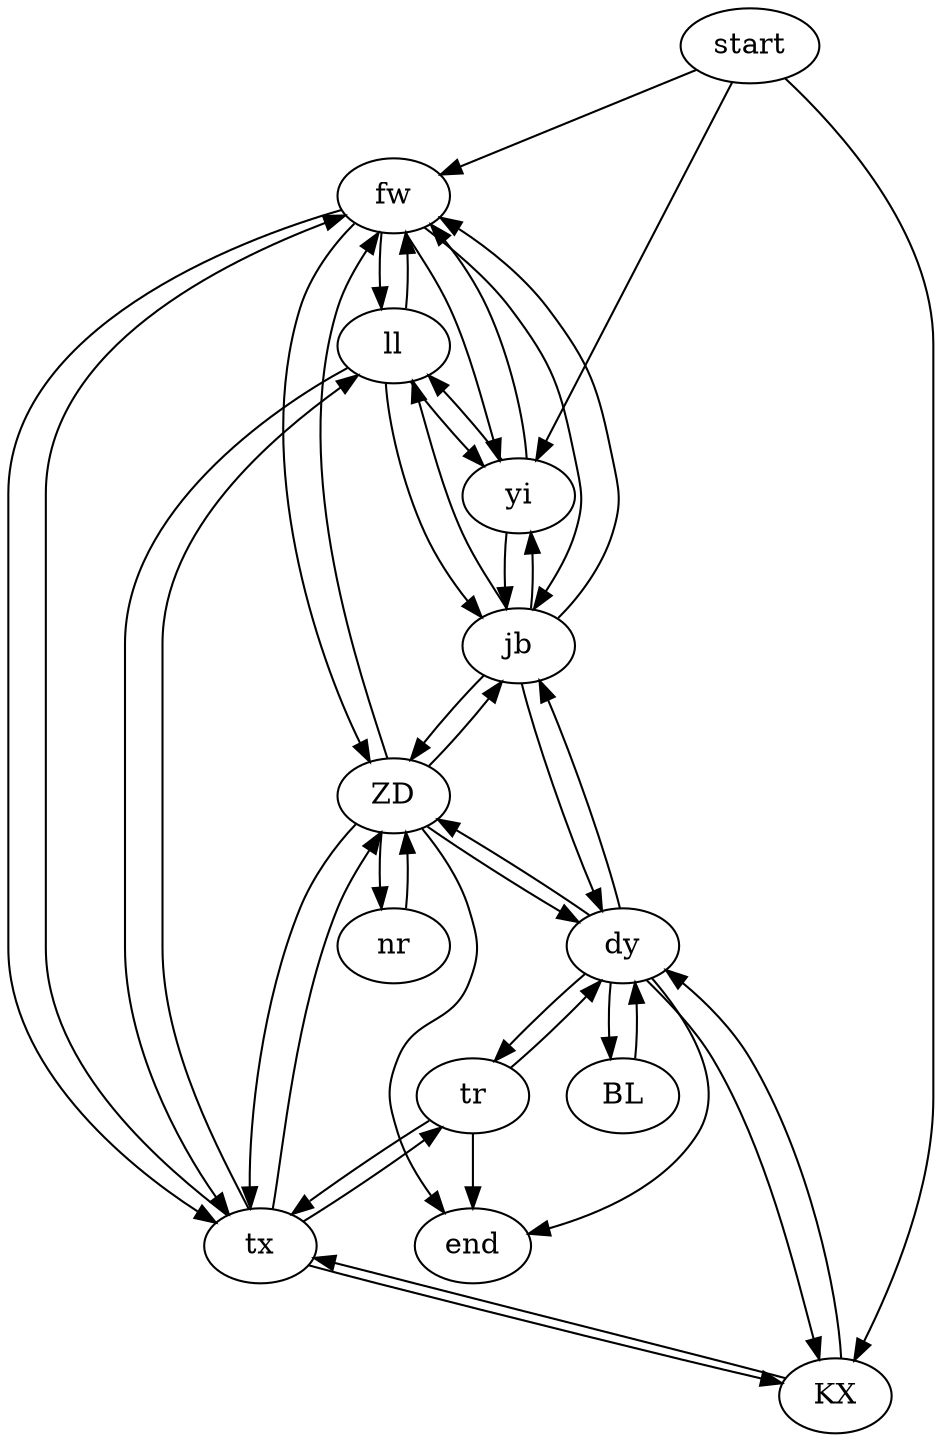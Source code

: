 digraph {
    0 [ label = "fw" ]
    1 [ label = "ll" ]
    2 [ label = "end" ]
    3 [ label = "dy" ]
    4 [ label = "tx" ]
    5 [ label = "tr" ]
    6 [ label = "jb" ]
    7 [ label = "ZD" ]
    8 [ label = "BL" ]
    9 [ label = "KX" ]
    10 [ label = "start" ]
    11 [ label = "yi" ]
    12 [ label = "nr" ]
    0 -> 1 [ ]
    1 -> 0 [ ]
    3 -> 2 [ ]
    4 -> 0 [ ]
    0 -> 4 [ ]
    4 -> 5 [ ]
    5 -> 4 [ ]
    3 -> 6 [ ]
    6 -> 3 [ ]
    7 -> 3 [ ]
    3 -> 7 [ ]
    3 -> 8 [ ]
    8 -> 3 [ ]
    3 -> 5 [ ]
    5 -> 3 [ ]
    3 -> 9 [ ]
    9 -> 3 [ ]
    10 -> 9 [ ]
    9 -> 4 [ ]
    4 -> 9 [ ]
    0 -> 7 [ ]
    7 -> 0 [ ]
    5 -> 2 [ ]
    0 -> 6 [ ]
    6 -> 0 [ ]
    0 -> 11 [ ]
    11 -> 0 [ ]
    7 -> 12 [ ]
    12 -> 7 [ ]
    10 -> 0 [ ]
    4 -> 1 [ ]
    1 -> 4 [ ]
    1 -> 6 [ ]
    6 -> 1 [ ]
    11 -> 6 [ ]
    6 -> 11 [ ]
    11 -> 1 [ ]
    1 -> 11 [ ]
    10 -> 11 [ ]
    7 -> 2 [ ]
    7 -> 6 [ ]
    6 -> 7 [ ]
    4 -> 7 [ ]
    7 -> 4 [ ]
}
